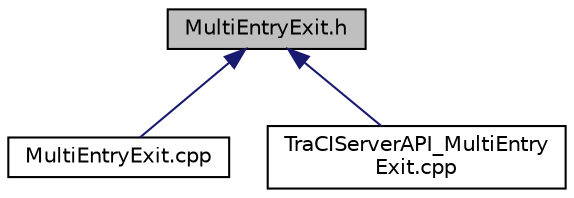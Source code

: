 digraph "MultiEntryExit.h"
{
  edge [fontname="Helvetica",fontsize="10",labelfontname="Helvetica",labelfontsize="10"];
  node [fontname="Helvetica",fontsize="10",shape=record];
  Node3 [label="MultiEntryExit.h",height=0.2,width=0.4,color="black", fillcolor="grey75", style="filled", fontcolor="black"];
  Node3 -> Node4 [dir="back",color="midnightblue",fontsize="10",style="solid",fontname="Helvetica"];
  Node4 [label="MultiEntryExit.cpp",height=0.2,width=0.4,color="black", fillcolor="white", style="filled",URL="$d5/db0/_multi_entry_exit_8cpp.html"];
  Node3 -> Node5 [dir="back",color="midnightblue",fontsize="10",style="solid",fontname="Helvetica"];
  Node5 [label="TraCIServerAPI_MultiEntry\lExit.cpp",height=0.2,width=0.4,color="black", fillcolor="white", style="filled",URL="$d9/d41/_tra_c_i_server_a_p_i___multi_entry_exit_8cpp.html"];
}

